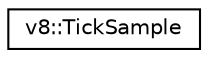 digraph "Graphical Class Hierarchy"
{
  edge [fontname="Helvetica",fontsize="10",labelfontname="Helvetica",labelfontsize="10"];
  node [fontname="Helvetica",fontsize="10",shape=record];
  rankdir="LR";
  Node1 [label="v8::TickSample",height=0.2,width=0.4,color="black", fillcolor="white", style="filled",URL="$structv8_1_1TickSample.html"];
}
